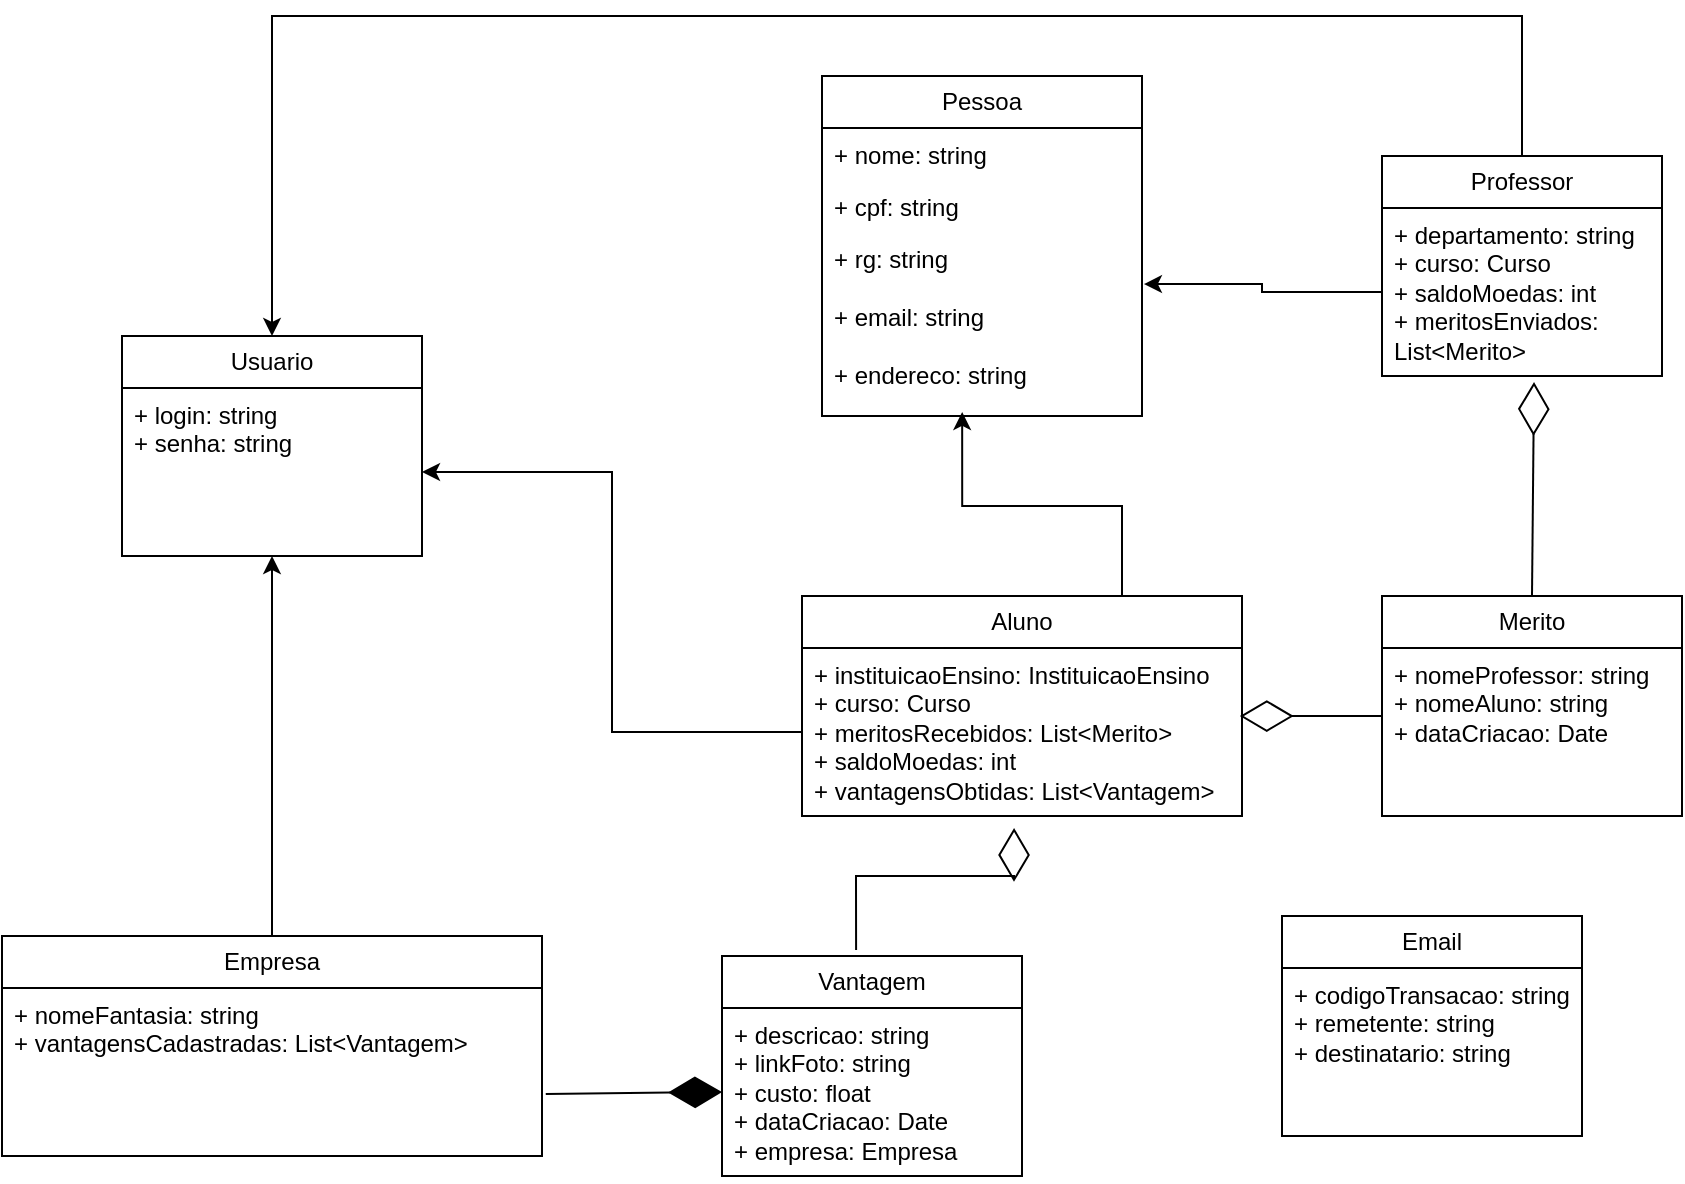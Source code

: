 <mxfile version="21.7.4" type="device">
  <diagram name="Página-1" id="RSjrWRf-tF6wC8Tnjj4w">
    <mxGraphModel dx="2261" dy="782" grid="1" gridSize="10" guides="1" tooltips="1" connect="1" arrows="1" fold="1" page="1" pageScale="1" pageWidth="827" pageHeight="1169" math="0" shadow="0">
      <root>
        <mxCell id="0" />
        <mxCell id="1" parent="0" />
        <mxCell id="3tm5I7Ox7xEJQ5eaOY4F-1" value="Pessoa" style="swimlane;fontStyle=0;childLayout=stackLayout;horizontal=1;startSize=26;fillColor=none;horizontalStack=0;resizeParent=1;resizeParentMax=0;resizeLast=0;collapsible=1;marginBottom=0;whiteSpace=wrap;html=1;" vertex="1" parent="1">
          <mxGeometry x="150" y="120" width="160" height="170" as="geometry" />
        </mxCell>
        <mxCell id="3tm5I7Ox7xEJQ5eaOY4F-2" value="+ nome: string" style="text;strokeColor=none;fillColor=none;align=left;verticalAlign=top;spacingLeft=4;spacingRight=4;overflow=hidden;rotatable=0;points=[[0,0.5],[1,0.5]];portConstraint=eastwest;whiteSpace=wrap;html=1;" vertex="1" parent="3tm5I7Ox7xEJQ5eaOY4F-1">
          <mxGeometry y="26" width="160" height="26" as="geometry" />
        </mxCell>
        <mxCell id="3tm5I7Ox7xEJQ5eaOY4F-3" value="+ cpf: string" style="text;strokeColor=none;fillColor=none;align=left;verticalAlign=top;spacingLeft=4;spacingRight=4;overflow=hidden;rotatable=0;points=[[0,0.5],[1,0.5]];portConstraint=eastwest;whiteSpace=wrap;html=1;" vertex="1" parent="3tm5I7Ox7xEJQ5eaOY4F-1">
          <mxGeometry y="52" width="160" height="26" as="geometry" />
        </mxCell>
        <mxCell id="3tm5I7Ox7xEJQ5eaOY4F-4" value="+ rg: string&lt;br&gt;&lt;br&gt;+ email: string&lt;br&gt;&lt;br&gt;+ endereco: string" style="text;strokeColor=none;fillColor=none;align=left;verticalAlign=top;spacingLeft=4;spacingRight=4;overflow=hidden;rotatable=0;points=[[0,0.5],[1,0.5]];portConstraint=eastwest;whiteSpace=wrap;html=1;" vertex="1" parent="3tm5I7Ox7xEJQ5eaOY4F-1">
          <mxGeometry y="78" width="160" height="92" as="geometry" />
        </mxCell>
        <mxCell id="3tm5I7Ox7xEJQ5eaOY4F-10" style="edgeStyle=orthogonalEdgeStyle;rounded=0;orthogonalLoop=1;jettySize=auto;html=1;entryX=0.438;entryY=0.978;entryDx=0;entryDy=0;entryPerimeter=0;" edge="1" parent="1" source="3tm5I7Ox7xEJQ5eaOY4F-5" target="3tm5I7Ox7xEJQ5eaOY4F-4">
          <mxGeometry relative="1" as="geometry">
            <Array as="points">
              <mxPoint x="300" y="335" />
              <mxPoint x="220" y="335" />
            </Array>
          </mxGeometry>
        </mxCell>
        <mxCell id="3tm5I7Ox7xEJQ5eaOY4F-5" value="Aluno" style="swimlane;fontStyle=0;childLayout=stackLayout;horizontal=1;startSize=26;fillColor=none;horizontalStack=0;resizeParent=1;resizeParentMax=0;resizeLast=0;collapsible=1;marginBottom=0;whiteSpace=wrap;html=1;" vertex="1" parent="1">
          <mxGeometry x="140" y="380" width="220" height="110" as="geometry" />
        </mxCell>
        <mxCell id="3tm5I7Ox7xEJQ5eaOY4F-6" value="+ instituicaoEnsino: InstituicaoEnsino&lt;br&gt;+ curso: Curso&lt;br&gt;+ meritosRecebidos: List&amp;lt;Merito&amp;gt;&lt;br&gt;+ saldoMoedas: int&lt;br&gt;+ vantagensObtidas: List&amp;lt;Vantagem&amp;gt;" style="text;strokeColor=none;fillColor=none;align=left;verticalAlign=top;spacingLeft=4;spacingRight=4;overflow=hidden;rotatable=0;points=[[0,0.5],[1,0.5]];portConstraint=eastwest;whiteSpace=wrap;html=1;" vertex="1" parent="3tm5I7Ox7xEJQ5eaOY4F-5">
          <mxGeometry y="26" width="220" height="84" as="geometry" />
        </mxCell>
        <mxCell id="3tm5I7Ox7xEJQ5eaOY4F-32" style="edgeStyle=orthogonalEdgeStyle;rounded=0;orthogonalLoop=1;jettySize=auto;html=1;entryX=0.5;entryY=0;entryDx=0;entryDy=0;" edge="1" parent="1" source="3tm5I7Ox7xEJQ5eaOY4F-11" target="3tm5I7Ox7xEJQ5eaOY4F-28">
          <mxGeometry relative="1" as="geometry">
            <Array as="points">
              <mxPoint x="500" y="90" />
              <mxPoint x="-125" y="90" />
            </Array>
          </mxGeometry>
        </mxCell>
        <mxCell id="3tm5I7Ox7xEJQ5eaOY4F-11" value="Professor" style="swimlane;fontStyle=0;childLayout=stackLayout;horizontal=1;startSize=26;fillColor=none;horizontalStack=0;resizeParent=1;resizeParentMax=0;resizeLast=0;collapsible=1;marginBottom=0;whiteSpace=wrap;html=1;" vertex="1" parent="1">
          <mxGeometry x="430" y="160" width="140" height="110" as="geometry" />
        </mxCell>
        <mxCell id="3tm5I7Ox7xEJQ5eaOY4F-12" value="+ departamento: string&lt;br&gt;+ curso: Curso&lt;br&gt;+ saldoMoedas: int&lt;br&gt;+ meritosEnviados: List&amp;lt;Merito&amp;gt;" style="text;strokeColor=none;fillColor=none;align=left;verticalAlign=top;spacingLeft=4;spacingRight=4;overflow=hidden;rotatable=0;points=[[0,0.5],[1,0.5]];portConstraint=eastwest;whiteSpace=wrap;html=1;" vertex="1" parent="3tm5I7Ox7xEJQ5eaOY4F-11">
          <mxGeometry y="26" width="140" height="84" as="geometry" />
        </mxCell>
        <mxCell id="3tm5I7Ox7xEJQ5eaOY4F-13" style="edgeStyle=orthogonalEdgeStyle;rounded=0;orthogonalLoop=1;jettySize=auto;html=1;entryX=1.006;entryY=0.283;entryDx=0;entryDy=0;entryPerimeter=0;" edge="1" parent="1" source="3tm5I7Ox7xEJQ5eaOY4F-12" target="3tm5I7Ox7xEJQ5eaOY4F-4">
          <mxGeometry relative="1" as="geometry" />
        </mxCell>
        <mxCell id="3tm5I7Ox7xEJQ5eaOY4F-14" value="Merito" style="swimlane;fontStyle=0;childLayout=stackLayout;horizontal=1;startSize=26;fillColor=none;horizontalStack=0;resizeParent=1;resizeParentMax=0;resizeLast=0;collapsible=1;marginBottom=0;whiteSpace=wrap;html=1;" vertex="1" parent="1">
          <mxGeometry x="430" y="380" width="150" height="110" as="geometry" />
        </mxCell>
        <mxCell id="3tm5I7Ox7xEJQ5eaOY4F-16" value="" style="endArrow=diamondThin;endFill=0;endSize=24;html=1;rounded=0;entryX=0.995;entryY=0.405;entryDx=0;entryDy=0;entryPerimeter=0;" edge="1" parent="3tm5I7Ox7xEJQ5eaOY4F-14" target="3tm5I7Ox7xEJQ5eaOY4F-6">
          <mxGeometry width="160" relative="1" as="geometry">
            <mxPoint y="60" as="sourcePoint" />
            <mxPoint x="160" y="60" as="targetPoint" />
            <Array as="points" />
          </mxGeometry>
        </mxCell>
        <mxCell id="3tm5I7Ox7xEJQ5eaOY4F-15" value="+ nomeProfessor: string&lt;br&gt;+ nomeAluno: string&lt;br&gt;+ dataCriacao: Date" style="text;strokeColor=none;fillColor=none;align=left;verticalAlign=top;spacingLeft=4;spacingRight=4;overflow=hidden;rotatable=0;points=[[0,0.5],[1,0.5]];portConstraint=eastwest;whiteSpace=wrap;html=1;" vertex="1" parent="3tm5I7Ox7xEJQ5eaOY4F-14">
          <mxGeometry y="26" width="150" height="84" as="geometry" />
        </mxCell>
        <mxCell id="3tm5I7Ox7xEJQ5eaOY4F-17" value="" style="endArrow=diamondThin;endFill=0;endSize=24;html=1;rounded=0;exitX=0.5;exitY=0;exitDx=0;exitDy=0;entryX=0.543;entryY=1.036;entryDx=0;entryDy=0;entryPerimeter=0;" edge="1" parent="1" source="3tm5I7Ox7xEJQ5eaOY4F-14" target="3tm5I7Ox7xEJQ5eaOY4F-12">
          <mxGeometry width="160" relative="1" as="geometry">
            <mxPoint x="440" y="450" as="sourcePoint" />
            <mxPoint x="370" y="453" as="targetPoint" />
          </mxGeometry>
        </mxCell>
        <mxCell id="3tm5I7Ox7xEJQ5eaOY4F-18" value="Vantagem" style="swimlane;fontStyle=0;childLayout=stackLayout;horizontal=1;startSize=26;fillColor=none;horizontalStack=0;resizeParent=1;resizeParentMax=0;resizeLast=0;collapsible=1;marginBottom=0;whiteSpace=wrap;html=1;" vertex="1" parent="1">
          <mxGeometry x="100" y="560" width="150" height="110" as="geometry" />
        </mxCell>
        <mxCell id="3tm5I7Ox7xEJQ5eaOY4F-20" value="+ descricao: string&lt;br&gt;+ linkFoto: string&lt;br&gt;+ custo: float&lt;br&gt;+ dataCriacao: Date&lt;br&gt;+ empresa: Empresa" style="text;strokeColor=none;fillColor=none;align=left;verticalAlign=top;spacingLeft=4;spacingRight=4;overflow=hidden;rotatable=0;points=[[0,0.5],[1,0.5]];portConstraint=eastwest;whiteSpace=wrap;html=1;" vertex="1" parent="3tm5I7Ox7xEJQ5eaOY4F-18">
          <mxGeometry y="26" width="150" height="84" as="geometry" />
        </mxCell>
        <mxCell id="3tm5I7Ox7xEJQ5eaOY4F-31" style="edgeStyle=orthogonalEdgeStyle;rounded=0;orthogonalLoop=1;jettySize=auto;html=1;entryX=0.5;entryY=1;entryDx=0;entryDy=0;entryPerimeter=0;" edge="1" parent="1" source="3tm5I7Ox7xEJQ5eaOY4F-21" target="3tm5I7Ox7xEJQ5eaOY4F-29">
          <mxGeometry relative="1" as="geometry" />
        </mxCell>
        <mxCell id="3tm5I7Ox7xEJQ5eaOY4F-21" value="Empresa" style="swimlane;fontStyle=0;childLayout=stackLayout;horizontal=1;startSize=26;fillColor=none;horizontalStack=0;resizeParent=1;resizeParentMax=0;resizeLast=0;collapsible=1;marginBottom=0;whiteSpace=wrap;html=1;" vertex="1" parent="1">
          <mxGeometry x="-260" y="550" width="270" height="110" as="geometry" />
        </mxCell>
        <mxCell id="3tm5I7Ox7xEJQ5eaOY4F-22" value="+ nomeFantasia: string&lt;br&gt;+ vantagensCadastradas: List&amp;lt;Vantagem&amp;gt;" style="text;strokeColor=none;fillColor=none;align=left;verticalAlign=top;spacingLeft=4;spacingRight=4;overflow=hidden;rotatable=0;points=[[0,0.5],[1,0.5]];portConstraint=eastwest;whiteSpace=wrap;html=1;" vertex="1" parent="3tm5I7Ox7xEJQ5eaOY4F-21">
          <mxGeometry y="26" width="270" height="84" as="geometry" />
        </mxCell>
        <mxCell id="3tm5I7Ox7xEJQ5eaOY4F-23" value="" style="endArrow=diamondThin;endFill=0;endSize=24;html=1;rounded=0;entryX=0.482;entryY=1.071;entryDx=0;entryDy=0;entryPerimeter=0;exitX=0.447;exitY=-0.027;exitDx=0;exitDy=0;exitPerimeter=0;" edge="1" parent="1" source="3tm5I7Ox7xEJQ5eaOY4F-18" target="3tm5I7Ox7xEJQ5eaOY4F-6">
          <mxGeometry width="160" relative="1" as="geometry">
            <mxPoint x="60" y="520" as="sourcePoint" />
            <mxPoint x="220" y="520" as="targetPoint" />
            <Array as="points">
              <mxPoint x="167" y="520" />
              <mxPoint x="246" y="520" />
            </Array>
          </mxGeometry>
        </mxCell>
        <mxCell id="3tm5I7Ox7xEJQ5eaOY4F-24" value="" style="endArrow=diamondThin;endFill=1;endSize=24;html=1;rounded=0;entryX=0;entryY=0.5;entryDx=0;entryDy=0;exitX=1.007;exitY=0.631;exitDx=0;exitDy=0;exitPerimeter=0;" edge="1" parent="1" source="3tm5I7Ox7xEJQ5eaOY4F-22" target="3tm5I7Ox7xEJQ5eaOY4F-20">
          <mxGeometry width="160" relative="1" as="geometry">
            <mxPoint x="250" y="720" as="sourcePoint" />
            <mxPoint x="410" y="720" as="targetPoint" />
          </mxGeometry>
        </mxCell>
        <mxCell id="3tm5I7Ox7xEJQ5eaOY4F-25" value="Email" style="swimlane;fontStyle=0;childLayout=stackLayout;horizontal=1;startSize=26;fillColor=none;horizontalStack=0;resizeParent=1;resizeParentMax=0;resizeLast=0;collapsible=1;marginBottom=0;whiteSpace=wrap;html=1;" vertex="1" parent="1">
          <mxGeometry x="380" y="540" width="150" height="110" as="geometry" />
        </mxCell>
        <mxCell id="3tm5I7Ox7xEJQ5eaOY4F-27" value="+ codigoTransacao: string&lt;br&gt;+ remetente: string&lt;br&gt;+ destinatario: string" style="text;strokeColor=none;fillColor=none;align=left;verticalAlign=top;spacingLeft=4;spacingRight=4;overflow=hidden;rotatable=0;points=[[0,0.5],[1,0.5]];portConstraint=eastwest;whiteSpace=wrap;html=1;" vertex="1" parent="3tm5I7Ox7xEJQ5eaOY4F-25">
          <mxGeometry y="26" width="150" height="84" as="geometry" />
        </mxCell>
        <mxCell id="3tm5I7Ox7xEJQ5eaOY4F-28" value="Usuario" style="swimlane;fontStyle=0;childLayout=stackLayout;horizontal=1;startSize=26;fillColor=none;horizontalStack=0;resizeParent=1;resizeParentMax=0;resizeLast=0;collapsible=1;marginBottom=0;whiteSpace=wrap;html=1;" vertex="1" parent="1">
          <mxGeometry x="-200" y="250" width="150" height="110" as="geometry" />
        </mxCell>
        <mxCell id="3tm5I7Ox7xEJQ5eaOY4F-29" value="+ login: string&lt;br&gt;+ senha: string" style="text;strokeColor=none;fillColor=none;align=left;verticalAlign=top;spacingLeft=4;spacingRight=4;overflow=hidden;rotatable=0;points=[[0,0.5],[1,0.5]];portConstraint=eastwest;whiteSpace=wrap;html=1;" vertex="1" parent="3tm5I7Ox7xEJQ5eaOY4F-28">
          <mxGeometry y="26" width="150" height="84" as="geometry" />
        </mxCell>
        <mxCell id="3tm5I7Ox7xEJQ5eaOY4F-30" style="edgeStyle=orthogonalEdgeStyle;rounded=0;orthogonalLoop=1;jettySize=auto;html=1;entryX=1;entryY=0.5;entryDx=0;entryDy=0;" edge="1" parent="1" source="3tm5I7Ox7xEJQ5eaOY4F-6" target="3tm5I7Ox7xEJQ5eaOY4F-29">
          <mxGeometry relative="1" as="geometry" />
        </mxCell>
      </root>
    </mxGraphModel>
  </diagram>
</mxfile>
